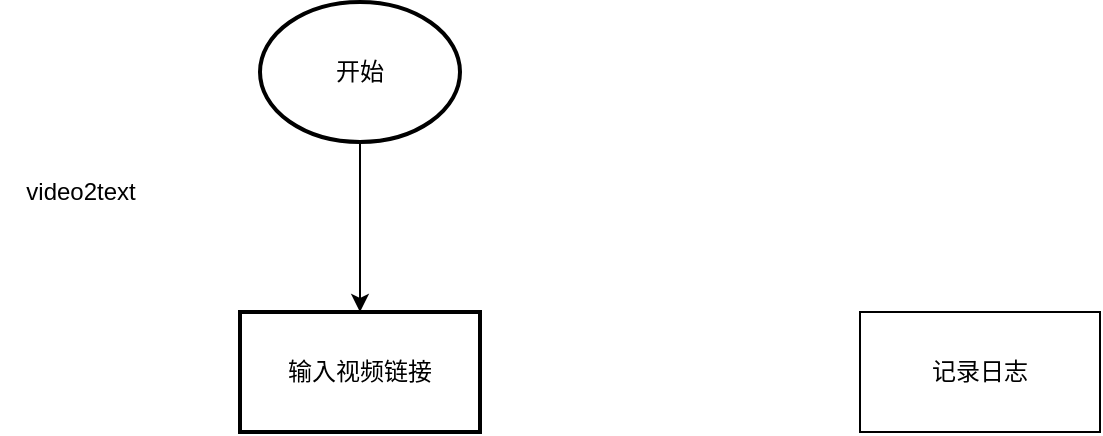 <mxfile version="21.1.2" type="github">
  <diagram name="第 1 页" id="AwXz4Nw7xv6Vq-bA4FQ1">
    <mxGraphModel dx="1077" dy="621" grid="1" gridSize="10" guides="1" tooltips="1" connect="1" arrows="1" fold="1" page="1" pageScale="1" pageWidth="827" pageHeight="1169" math="0" shadow="0">
      <root>
        <mxCell id="0" />
        <mxCell id="1" parent="0" />
        <mxCell id="eo-mEtd6LD_JpRC0s-ml-1" value="video2text" style="text;html=1;align=center;verticalAlign=middle;resizable=0;points=[];autosize=1;strokeColor=none;fillColor=none;" vertex="1" parent="1">
          <mxGeometry x="80" y="240" width="80" height="30" as="geometry" />
        </mxCell>
        <mxCell id="eo-mEtd6LD_JpRC0s-ml-4" value="" style="edgeStyle=orthogonalEdgeStyle;rounded=0;orthogonalLoop=1;jettySize=auto;html=1;" edge="1" parent="1" source="eo-mEtd6LD_JpRC0s-ml-2" target="eo-mEtd6LD_JpRC0s-ml-3">
          <mxGeometry relative="1" as="geometry" />
        </mxCell>
        <mxCell id="eo-mEtd6LD_JpRC0s-ml-2" value="开始" style="strokeWidth=2;html=1;shape=mxgraph.flowchart.start_2;whiteSpace=wrap;" vertex="1" parent="1">
          <mxGeometry x="210" y="160" width="100" height="70" as="geometry" />
        </mxCell>
        <mxCell id="eo-mEtd6LD_JpRC0s-ml-3" value="输入视频链接" style="whiteSpace=wrap;html=1;strokeWidth=2;" vertex="1" parent="1">
          <mxGeometry x="200" y="315" width="120" height="60" as="geometry" />
        </mxCell>
        <mxCell id="eo-mEtd6LD_JpRC0s-ml-5" value="记录日志" style="whiteSpace=wrap;html=1;" vertex="1" parent="1">
          <mxGeometry x="510" y="315" width="120" height="60" as="geometry" />
        </mxCell>
      </root>
    </mxGraphModel>
  </diagram>
</mxfile>
